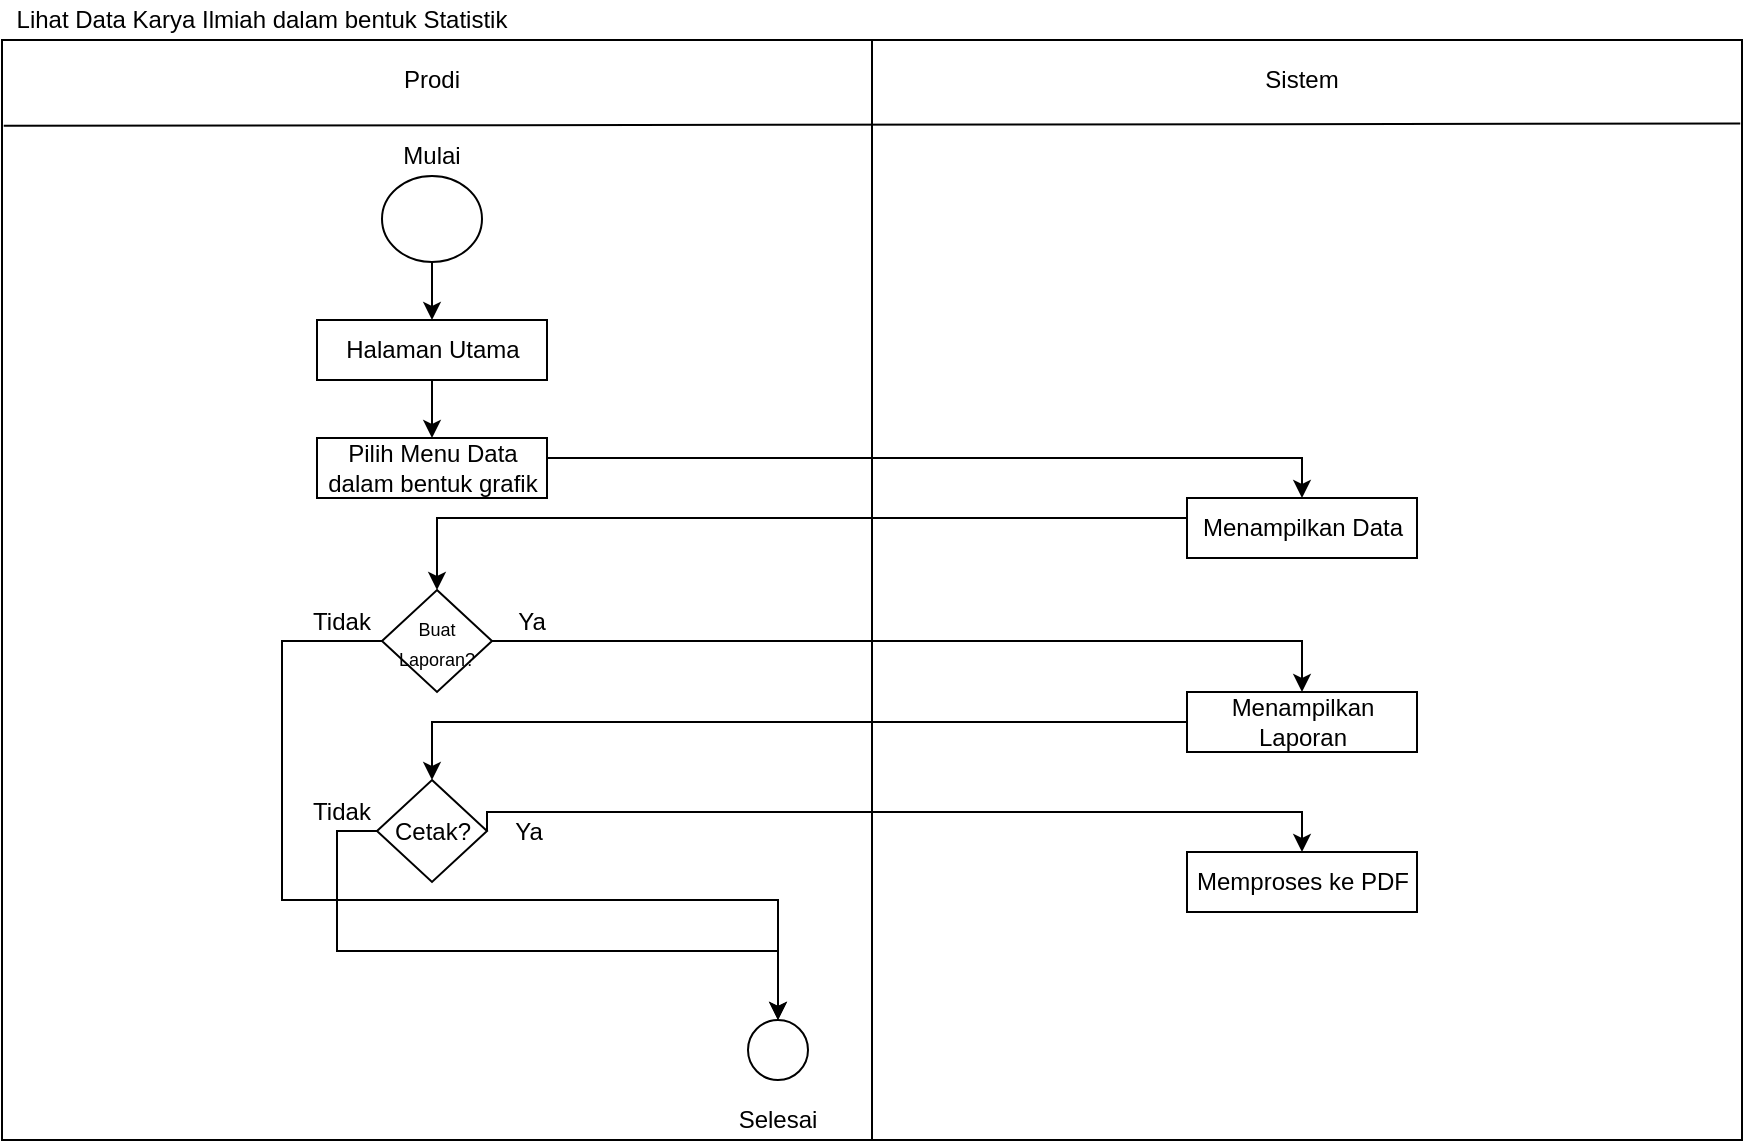 <mxfile version="12.3.2" type="device" pages="1"><diagram id="MV9i0XwwxGWQOc50YUHq" name="Page-1"><mxGraphModel dx="1108" dy="451" grid="1" gridSize="10" guides="1" tooltips="1" connect="1" arrows="1" fold="1" page="1" pageScale="1" pageWidth="827" pageHeight="1169" math="0" shadow="0"><root><mxCell id="0"/><mxCell id="1" parent="0"/><mxCell id="9CtZpvsB1tiH1nzNFhzV-1" value="" style="rounded=0;whiteSpace=wrap;html=1;" vertex="1" parent="1"><mxGeometry x="40" y="40" width="870" height="550" as="geometry"/></mxCell><mxCell id="9CtZpvsB1tiH1nzNFhzV-2" value="Lihat Data Karya Ilmiah dalam bentuk Statistik" style="text;html=1;strokeColor=none;fillColor=none;align=center;verticalAlign=middle;whiteSpace=wrap;rounded=0;" vertex="1" parent="1"><mxGeometry x="40" y="20" width="260" height="20" as="geometry"/></mxCell><mxCell id="9CtZpvsB1tiH1nzNFhzV-3" value="" style="endArrow=none;html=1;exitX=0.001;exitY=0.078;exitDx=0;exitDy=0;exitPerimeter=0;entryX=0.999;entryY=0.076;entryDx=0;entryDy=0;entryPerimeter=0;" edge="1" parent="1" source="9CtZpvsB1tiH1nzNFhzV-1" target="9CtZpvsB1tiH1nzNFhzV-1"><mxGeometry width="50" height="50" relative="1" as="geometry"><mxPoint x="450" y="130" as="sourcePoint"/><mxPoint x="500" y="80" as="targetPoint"/></mxGeometry></mxCell><mxCell id="9CtZpvsB1tiH1nzNFhzV-4" value="" style="endArrow=none;html=1;entryX=0.5;entryY=0;entryDx=0;entryDy=0;exitX=0.5;exitY=1;exitDx=0;exitDy=0;" edge="1" parent="1" source="9CtZpvsB1tiH1nzNFhzV-1" target="9CtZpvsB1tiH1nzNFhzV-1"><mxGeometry width="50" height="50" relative="1" as="geometry"><mxPoint x="450" y="180" as="sourcePoint"/><mxPoint x="500" y="130" as="targetPoint"/></mxGeometry></mxCell><mxCell id="9CtZpvsB1tiH1nzNFhzV-5" value="Prodi" style="text;html=1;strokeColor=none;fillColor=none;align=center;verticalAlign=middle;whiteSpace=wrap;rounded=0;" vertex="1" parent="1"><mxGeometry x="40" y="40" width="430" height="40" as="geometry"/></mxCell><mxCell id="9CtZpvsB1tiH1nzNFhzV-6" value="Sistem" style="text;html=1;strokeColor=none;fillColor=none;align=center;verticalAlign=middle;whiteSpace=wrap;rounded=0;" vertex="1" parent="1"><mxGeometry x="475" y="40" width="430" height="40" as="geometry"/></mxCell><mxCell id="9CtZpvsB1tiH1nzNFhzV-10" style="edgeStyle=orthogonalEdgeStyle;rounded=0;orthogonalLoop=1;jettySize=auto;html=1;exitX=1;exitY=0.5;exitDx=0;exitDy=0;entryX=0.5;entryY=0;entryDx=0;entryDy=0;" edge="1" parent="1" source="9CtZpvsB1tiH1nzNFhzV-7" target="9CtZpvsB1tiH1nzNFhzV-9"><mxGeometry relative="1" as="geometry"/></mxCell><mxCell id="9CtZpvsB1tiH1nzNFhzV-7" value="" style="ellipse;whiteSpace=wrap;html=1;direction=south;" vertex="1" parent="1"><mxGeometry x="230" y="108" width="50" height="43" as="geometry"/></mxCell><mxCell id="9CtZpvsB1tiH1nzNFhzV-8" value="Mulai" style="text;html=1;strokeColor=none;fillColor=none;align=center;verticalAlign=middle;whiteSpace=wrap;rounded=0;" vertex="1" parent="1"><mxGeometry x="235" y="87.5" width="40" height="20" as="geometry"/></mxCell><mxCell id="9CtZpvsB1tiH1nzNFhzV-12" style="edgeStyle=orthogonalEdgeStyle;rounded=0;orthogonalLoop=1;jettySize=auto;html=1;exitX=0.5;exitY=1;exitDx=0;exitDy=0;entryX=0.5;entryY=0;entryDx=0;entryDy=0;" edge="1" parent="1" source="9CtZpvsB1tiH1nzNFhzV-9" target="9CtZpvsB1tiH1nzNFhzV-11"><mxGeometry relative="1" as="geometry"/></mxCell><mxCell id="9CtZpvsB1tiH1nzNFhzV-9" value="Halaman Utama" style="rounded=0;whiteSpace=wrap;html=1;" vertex="1" parent="1"><mxGeometry x="197.5" y="180" width="115" height="30" as="geometry"/></mxCell><mxCell id="9CtZpvsB1tiH1nzNFhzV-15" style="edgeStyle=orthogonalEdgeStyle;rounded=0;orthogonalLoop=1;jettySize=auto;html=1;exitX=1;exitY=0.5;exitDx=0;exitDy=0;entryX=0.5;entryY=0;entryDx=0;entryDy=0;" edge="1" parent="1" source="9CtZpvsB1tiH1nzNFhzV-11" target="9CtZpvsB1tiH1nzNFhzV-14"><mxGeometry relative="1" as="geometry"><Array as="points"><mxPoint x="313" y="249"/><mxPoint x="690" y="249"/></Array></mxGeometry></mxCell><mxCell id="9CtZpvsB1tiH1nzNFhzV-11" value="Pilih Menu Data dalam bentuk grafik" style="rounded=0;whiteSpace=wrap;html=1;" vertex="1" parent="1"><mxGeometry x="197.5" y="239" width="115" height="30" as="geometry"/></mxCell><mxCell id="9CtZpvsB1tiH1nzNFhzV-19" style="edgeStyle=orthogonalEdgeStyle;rounded=0;orthogonalLoop=1;jettySize=auto;html=1;exitX=0;exitY=0.5;exitDx=0;exitDy=0;entryX=0.5;entryY=0;entryDx=0;entryDy=0;" edge="1" parent="1" source="9CtZpvsB1tiH1nzNFhzV-14" target="9CtZpvsB1tiH1nzNFhzV-16"><mxGeometry relative="1" as="geometry"><Array as="points"><mxPoint x="633" y="279"/><mxPoint x="258" y="279"/></Array></mxGeometry></mxCell><mxCell id="9CtZpvsB1tiH1nzNFhzV-14" value="Menampilkan Data" style="rounded=0;whiteSpace=wrap;html=1;" vertex="1" parent="1"><mxGeometry x="632.5" y="269" width="115" height="30" as="geometry"/></mxCell><mxCell id="9CtZpvsB1tiH1nzNFhzV-21" style="edgeStyle=orthogonalEdgeStyle;rounded=0;orthogonalLoop=1;jettySize=auto;html=1;exitX=1;exitY=0.5;exitDx=0;exitDy=0;entryX=0.5;entryY=0;entryDx=0;entryDy=0;" edge="1" parent="1" source="9CtZpvsB1tiH1nzNFhzV-16" target="9CtZpvsB1tiH1nzNFhzV-20"><mxGeometry relative="1" as="geometry"/></mxCell><mxCell id="9CtZpvsB1tiH1nzNFhzV-31" style="edgeStyle=orthogonalEdgeStyle;rounded=0;orthogonalLoop=1;jettySize=auto;html=1;exitX=0;exitY=0.5;exitDx=0;exitDy=0;entryX=0.5;entryY=0;entryDx=0;entryDy=0;" edge="1" parent="1" source="9CtZpvsB1tiH1nzNFhzV-16" target="9CtZpvsB1tiH1nzNFhzV-29"><mxGeometry relative="1" as="geometry"><Array as="points"><mxPoint x="180" y="341"/><mxPoint x="180" y="470"/><mxPoint x="428" y="470"/></Array></mxGeometry></mxCell><mxCell id="9CtZpvsB1tiH1nzNFhzV-16" value="&lt;font style=&quot;font-size: 9px&quot;&gt;Buat Laporan?&lt;/font&gt;" style="rhombus;whiteSpace=wrap;html=1;" vertex="1" parent="1"><mxGeometry x="230" y="315" width="55" height="51" as="geometry"/></mxCell><mxCell id="9CtZpvsB1tiH1nzNFhzV-24" style="edgeStyle=orthogonalEdgeStyle;rounded=0;orthogonalLoop=1;jettySize=auto;html=1;exitX=0;exitY=0.5;exitDx=0;exitDy=0;entryX=0.5;entryY=0;entryDx=0;entryDy=0;" edge="1" parent="1" source="9CtZpvsB1tiH1nzNFhzV-20" target="9CtZpvsB1tiH1nzNFhzV-23"><mxGeometry relative="1" as="geometry"/></mxCell><mxCell id="9CtZpvsB1tiH1nzNFhzV-20" value="Menampilkan Laporan" style="rounded=0;whiteSpace=wrap;html=1;" vertex="1" parent="1"><mxGeometry x="632.5" y="366" width="115" height="30" as="geometry"/></mxCell><mxCell id="9CtZpvsB1tiH1nzNFhzV-22" value="Ya" style="text;html=1;strokeColor=none;fillColor=none;align=center;verticalAlign=middle;whiteSpace=wrap;rounded=0;" vertex="1" parent="1"><mxGeometry x="285" y="321" width="40" height="20" as="geometry"/></mxCell><mxCell id="9CtZpvsB1tiH1nzNFhzV-26" style="edgeStyle=orthogonalEdgeStyle;rounded=0;orthogonalLoop=1;jettySize=auto;html=1;exitX=1;exitY=0.5;exitDx=0;exitDy=0;entryX=0.5;entryY=0;entryDx=0;entryDy=0;" edge="1" parent="1" source="9CtZpvsB1tiH1nzNFhzV-23" target="9CtZpvsB1tiH1nzNFhzV-25"><mxGeometry relative="1" as="geometry"><Array as="points"><mxPoint x="283" y="426"/><mxPoint x="690" y="426"/></Array></mxGeometry></mxCell><mxCell id="9CtZpvsB1tiH1nzNFhzV-32" style="edgeStyle=orthogonalEdgeStyle;rounded=0;orthogonalLoop=1;jettySize=auto;html=1;exitX=0;exitY=0.5;exitDx=0;exitDy=0;entryX=0.5;entryY=0;entryDx=0;entryDy=0;" edge="1" parent="1" source="9CtZpvsB1tiH1nzNFhzV-23" target="9CtZpvsB1tiH1nzNFhzV-29"><mxGeometry relative="1" as="geometry"><mxPoint x="208" y="470" as="targetPoint"/></mxGeometry></mxCell><mxCell id="9CtZpvsB1tiH1nzNFhzV-23" value="Cetak?" style="rhombus;whiteSpace=wrap;html=1;" vertex="1" parent="1"><mxGeometry x="227.5" y="410" width="55" height="51" as="geometry"/></mxCell><mxCell id="9CtZpvsB1tiH1nzNFhzV-25" value="Memproses ke PDF" style="rounded=0;whiteSpace=wrap;html=1;" vertex="1" parent="1"><mxGeometry x="632.5" y="446" width="115" height="30" as="geometry"/></mxCell><mxCell id="9CtZpvsB1tiH1nzNFhzV-27" value="Ya" style="text;html=1;strokeColor=none;fillColor=none;align=center;verticalAlign=middle;whiteSpace=wrap;rounded=0;" vertex="1" parent="1"><mxGeometry x="285" y="426" width="37" height="20" as="geometry"/></mxCell><mxCell id="9CtZpvsB1tiH1nzNFhzV-29" value="" style="ellipse;whiteSpace=wrap;html=1;aspect=fixed;" vertex="1" parent="1"><mxGeometry x="413" y="530" width="30" height="30" as="geometry"/></mxCell><mxCell id="9CtZpvsB1tiH1nzNFhzV-30" value="Selesai" style="text;html=1;strokeColor=none;fillColor=none;align=center;verticalAlign=middle;whiteSpace=wrap;rounded=0;" vertex="1" parent="1"><mxGeometry x="408" y="570" width="40" height="20" as="geometry"/></mxCell><mxCell id="9CtZpvsB1tiH1nzNFhzV-33" value="Tidak" style="text;html=1;strokeColor=none;fillColor=none;align=center;verticalAlign=middle;whiteSpace=wrap;rounded=0;" vertex="1" parent="1"><mxGeometry x="190" y="321" width="40" height="20" as="geometry"/></mxCell><mxCell id="9CtZpvsB1tiH1nzNFhzV-34" value="Tidak" style="text;html=1;strokeColor=none;fillColor=none;align=center;verticalAlign=middle;whiteSpace=wrap;rounded=0;" vertex="1" parent="1"><mxGeometry x="190" y="416" width="40" height="20" as="geometry"/></mxCell></root></mxGraphModel></diagram></mxfile>